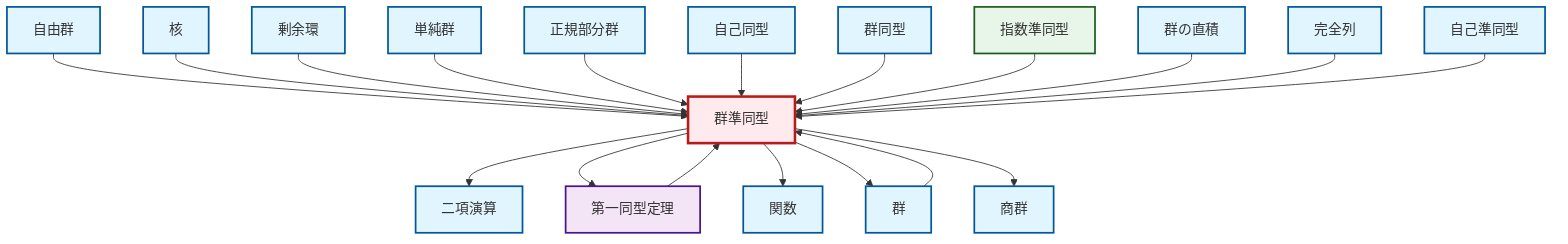 graph TD
    classDef definition fill:#e1f5fe,stroke:#01579b,stroke-width:2px
    classDef theorem fill:#f3e5f5,stroke:#4a148c,stroke-width:2px
    classDef axiom fill:#fff3e0,stroke:#e65100,stroke-width:2px
    classDef example fill:#e8f5e9,stroke:#1b5e20,stroke-width:2px
    classDef current fill:#ffebee,stroke:#b71c1c,stroke-width:3px
    def-binary-operation["二項演算"]:::definition
    def-normal-subgroup["正規部分群"]:::definition
    thm-first-isomorphism["第一同型定理"]:::theorem
    def-free-group["自由群"]:::definition
    def-isomorphism["群同型"]:::definition
    def-homomorphism["群準同型"]:::definition
    def-endomorphism["自己準同型"]:::definition
    def-group["群"]:::definition
    def-function["関数"]:::definition
    def-kernel["核"]:::definition
    ex-exponential-homomorphism["指数準同型"]:::example
    def-automorphism["自己同型"]:::definition
    def-exact-sequence["完全列"]:::definition
    def-direct-product["群の直積"]:::definition
    def-quotient-ring["剰余環"]:::definition
    def-simple-group["単純群"]:::definition
    def-quotient-group["商群"]:::definition
    def-homomorphism --> def-binary-operation
    def-free-group --> def-homomorphism
    def-kernel --> def-homomorphism
    def-quotient-ring --> def-homomorphism
    def-simple-group --> def-homomorphism
    def-normal-subgroup --> def-homomorphism
    def-group --> def-homomorphism
    def-automorphism --> def-homomorphism
    def-isomorphism --> def-homomorphism
    def-homomorphism --> thm-first-isomorphism
    ex-exponential-homomorphism --> def-homomorphism
    def-homomorphism --> def-function
    def-direct-product --> def-homomorphism
    def-exact-sequence --> def-homomorphism
    def-homomorphism --> def-group
    def-endomorphism --> def-homomorphism
    def-homomorphism --> def-quotient-group
    thm-first-isomorphism --> def-homomorphism
    class def-homomorphism current